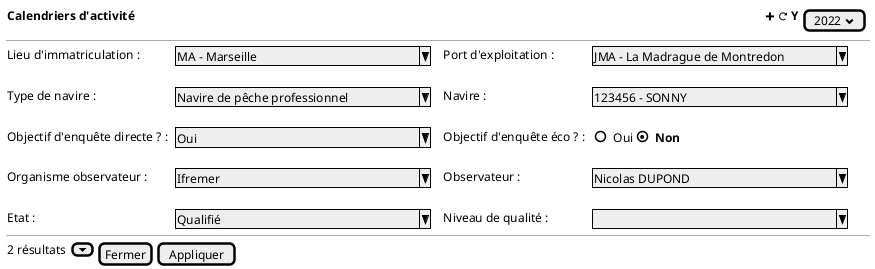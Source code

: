 @startsalt
{

  {<b>Calendriers d'activité                                                                                                                                                                                                          <&plus> <&reload> Y {[2022 <&chevron-bottom>]}}
   --

    {
        Lieu d'immatriculation : | . | ^ MA - Marseille               ^ | . | . | Port d'exploitation : | . | ^JMA - La Madrague de Montredon^
        .
        Type de navire : | . | ^ Navire de pêche professionnel^ | . | . | Navire : | . | ^ 123456 - SONNY               ^
        .
        Objectif d'enquête directe ? :   | . |^Oui                           ^|  . | . | Objectif d'enquête éco ? :   | . | { () Oui | (X) <b>Non}
        .
        Organisme observateur :   | . |^ Ifremer                      ^ |  . | . | Observateur :   | . | ^ Nicolas DUPOND               ^
        .
        Etat : | . | ^Qualifié                      ^ |  . | . | Niveau de qualité :   | . | ^                              ^
    }

  --
  {2 résultats  {}[<&caret-bottom>] | [Fermer] | [Appliquer]}}
}
@endsalt
